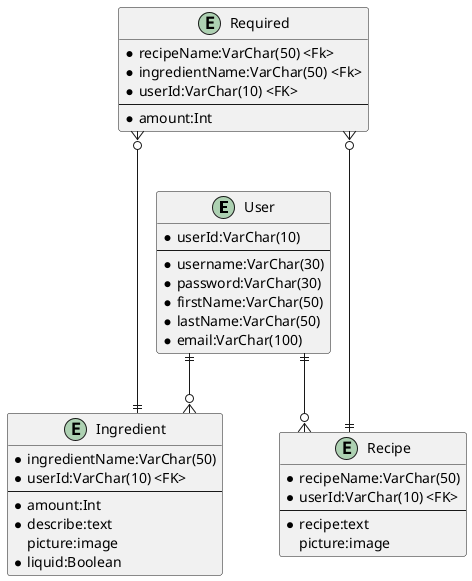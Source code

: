 @startuml

skinparam linetype polyline
skinparam linetype ortho

    entity User {
        * userId:VarChar(10)
        --
        * username:VarChar(30)
        * password:VarChar(30)
        * firstName:VarChar(50)
        * lastName:VarChar(50)
        * email:VarChar(100)
    }

    entity Ingredient {
        * ingredientName:VarChar(50)
        * userId:VarChar(10) <FK>
        --
        * amount:Int
        * describe:text
        picture:image
        * liquid:Boolean
    }

    entity Recipe {
        * recipeName:VarChar(50)
        * userId:VarChar(10) <FK>
        --
        * recipe:text
        picture:image
    }

    entity Required {
        * recipeName:VarChar(50) <Fk>
        * ingredientName:VarChar(50) <Fk>
        * userId:VarChar(10) <FK>
        --
        * amount:Int
    }

    User ||--o{ Ingredient
    User ||--o{ Recipe
    Required }o---|| Recipe
    Required }o---|| Ingredient

@enduml